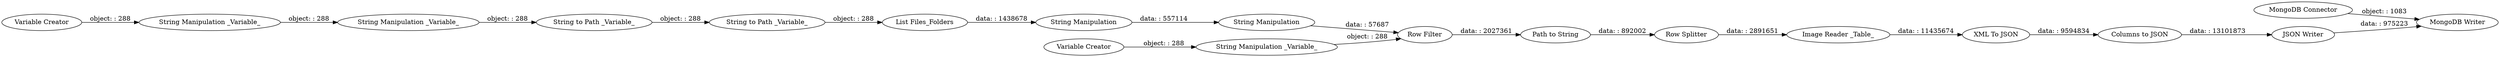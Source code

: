 digraph {
	"-7255394077977954356_267" [label="String Manipulation _Variable_"]
	"-7255394077977954356_265" [label="MongoDB Writer"]
	"-7255394077977954356_16" [label="JSON Writer"]
	"-7255394077977954356_17" [label="Row Filter"]
	"-7255394077977954356_4" [label="XML To JSON"]
	"-7255394077977954356_3" [label="Path to String"]
	"-7255394077977954356_5" [label="String Manipulation"]
	"-7255394077977954356_8" [label="Columns to JSON"]
	"-7255394077977954356_10" [label="String Manipulation _Variable_"]
	"-7255394077977954356_2" [label="Image Reader _Table_"]
	"-7255394077977954356_1" [label="List Files_Folders"]
	"-7255394077977954356_15" [label="String Manipulation _Variable_"]
	"-7255394077977954356_268" [label="Row Splitter"]
	"-7255394077977954356_12" [label="Variable Creator"]
	"-7255394077977954356_6" [label="String Manipulation"]
	"-7255394077977954356_11" [label="String to Path _Variable_"]
	"-7255394077977954356_9" [label="Variable Creator"]
	"-7255394077977954356_266" [label="String to Path _Variable_"]
	"-7255394077977954356_264" [label="MongoDB Connector"]
	"-7255394077977954356_2" -> "-7255394077977954356_4" [label="data: : 11435674"]
	"-7255394077977954356_264" -> "-7255394077977954356_265" [label="object: : 1083"]
	"-7255394077977954356_4" -> "-7255394077977954356_8" [label="data: : 9594834"]
	"-7255394077977954356_10" -> "-7255394077977954356_15" [label="object: : 288"]
	"-7255394077977954356_15" -> "-7255394077977954356_266" [label="object: : 288"]
	"-7255394077977954356_3" -> "-7255394077977954356_268" [label="data: : 892002"]
	"-7255394077977954356_17" -> "-7255394077977954356_3" [label="data: : 2027361"]
	"-7255394077977954356_6" -> "-7255394077977954356_17" [label="data: : 57687"]
	"-7255394077977954356_12" -> "-7255394077977954356_267" [label="object: : 288"]
	"-7255394077977954356_1" -> "-7255394077977954356_5" [label="data: : 1438678"]
	"-7255394077977954356_9" -> "-7255394077977954356_10" [label="object: : 288"]
	"-7255394077977954356_8" -> "-7255394077977954356_16" [label="data: : 13101873"]
	"-7255394077977954356_268" -> "-7255394077977954356_2" [label="data: : 2891651"]
	"-7255394077977954356_5" -> "-7255394077977954356_6" [label="data: : 557114"]
	"-7255394077977954356_16" -> "-7255394077977954356_265" [label="data: : 975223"]
	"-7255394077977954356_266" -> "-7255394077977954356_11" [label="object: : 288"]
	"-7255394077977954356_11" -> "-7255394077977954356_1" [label="object: : 288"]
	"-7255394077977954356_267" -> "-7255394077977954356_17" [label="object: : 288"]
	rankdir=LR
}
